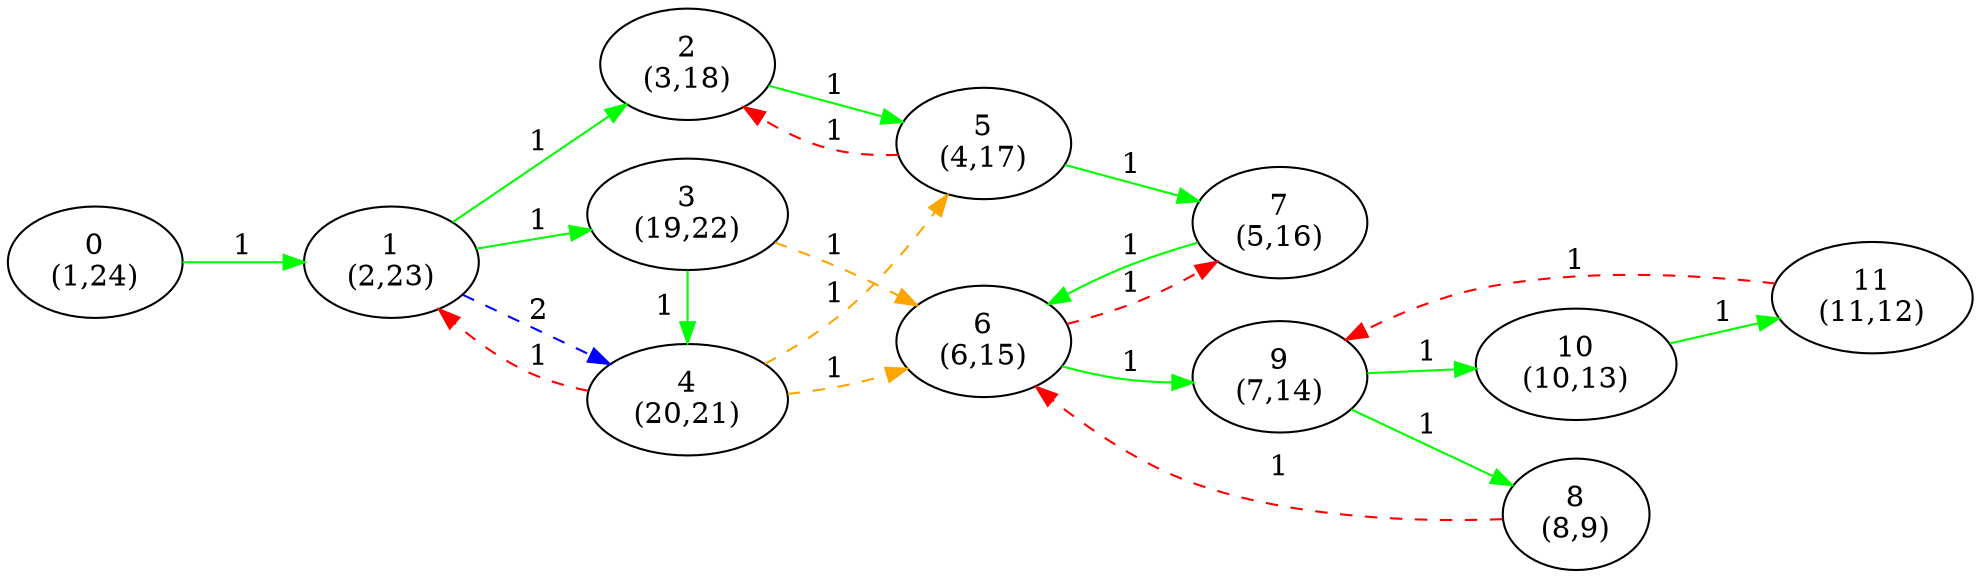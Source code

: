 digraph G {
ranksep = "equally";
rankdir = LR;
{rank = same; "0
(1,24)"; };
{rank = same; "1
(2,23)"; };
{rank = same; "2
(3,18)"; "3
(19,22)"; "4
(20,21)"; };
{rank = same; "5
(4,17)"; "6
(6,15)"; };
{rank = same; "7
(5,16)"; "9
(7,14)"; };
{rank = same; "8
(8,9)"; "10
(10,13)"; };
{rank = same; "11
(11,12)"; };
{rank = same; };
"0
(1,24)"->"1
(2,23)"[label="1" color = "green"];
"1
(2,23)"->"2
(3,18)"[label="1" color = "green"];
"1
(2,23)"->"3
(19,22)"[label="1" color = "green"];
"1
(2,23)"->"4
(20,21)"[label="2" color = "blue" style = "dashed"];
"2
(3,18)"->"5
(4,17)"[label="1" color = "green"];
"3
(19,22)"->"4
(20,21)"[label="1" color = "green"];
"3
(19,22)"->"6
(6,15)"[label="1" color = "orange" style = "dashed"];
"4
(20,21)"->"1
(2,23)"[label="1" color = "red" style = "dashed"];
"4
(20,21)"->"5
(4,17)"[label="1" color = "orange" style = "dashed"];
"4
(20,21)"->"6
(6,15)"[label="1" color = "orange" style = "dashed"];
"5
(4,17)"->"2
(3,18)"[label="1" color = "red" style = "dashed"];
"5
(4,17)"->"7
(5,16)"[label="1" color = "green"];
"6
(6,15)"->"7
(5,16)"[label="1" color = "red" style = "dashed"];
"6
(6,15)"->"9
(7,14)"[label="1" color = "green"];
"7
(5,16)"->"6
(6,15)"[label="1" color = "green"];
"9
(7,14)"->"8
(8,9)"[label="1" color = "green"];
"9
(7,14)"->"10
(10,13)"[label="1" color = "green"];
"8
(8,9)"->"6
(6,15)"[label="1" color = "red" style = "dashed"];
"10
(10,13)"->"11
(11,12)"[label="1" color = "green"];
"11
(11,12)"->"9
(7,14)"[label="1" color = "red" style = "dashed"];
}
